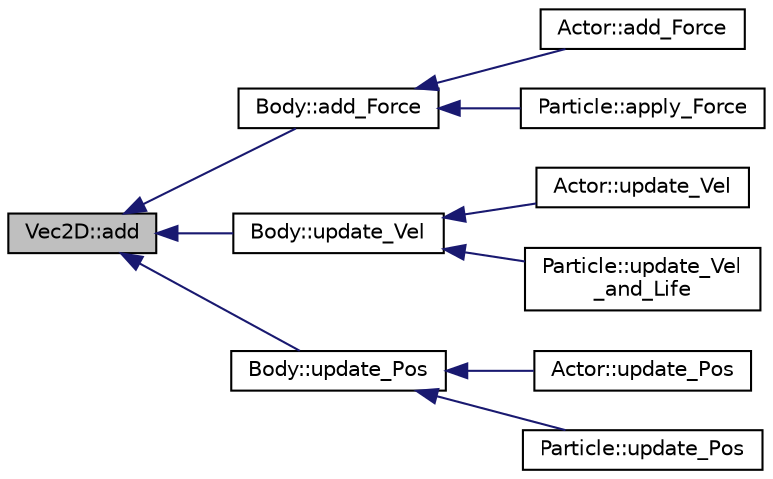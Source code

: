 digraph "Vec2D::add"
{
  edge [fontname="Helvetica",fontsize="10",labelfontname="Helvetica",labelfontsize="10"];
  node [fontname="Helvetica",fontsize="10",shape=record];
  rankdir="LR";
  Node1 [label="Vec2D::add",height=0.2,width=0.4,color="black", fillcolor="grey75", style="filled", fontcolor="black"];
  Node1 -> Node2 [dir="back",color="midnightblue",fontsize="10",style="solid",fontname="Helvetica"];
  Node2 [label="Body::add_Force",height=0.2,width=0.4,color="black", fillcolor="white", style="filled",URL="$namespace_body.html#af3ba929a43f9efd909bb113b39740a84"];
  Node2 -> Node3 [dir="back",color="midnightblue",fontsize="10",style="solid",fontname="Helvetica"];
  Node3 [label="Actor::add_Force",height=0.2,width=0.4,color="black", fillcolor="white", style="filled",URL="$namespace_actor.html#aa499e89c5134fa9a58be884101247d60"];
  Node2 -> Node4 [dir="back",color="midnightblue",fontsize="10",style="solid",fontname="Helvetica"];
  Node4 [label="Particle::apply_Force",height=0.2,width=0.4,color="black", fillcolor="white", style="filled",URL="$namespace_particle.html#a6798a62b449214a798708e7e05855933"];
  Node1 -> Node5 [dir="back",color="midnightblue",fontsize="10",style="solid",fontname="Helvetica"];
  Node5 [label="Body::update_Vel",height=0.2,width=0.4,color="black", fillcolor="white", style="filled",URL="$namespace_body.html#a93be1c44dee756c2e3f94603f526bed2"];
  Node5 -> Node6 [dir="back",color="midnightblue",fontsize="10",style="solid",fontname="Helvetica"];
  Node6 [label="Actor::update_Vel",height=0.2,width=0.4,color="black", fillcolor="white", style="filled",URL="$namespace_actor.html#a820206ab30a4a0fb3f37d78669598fdb"];
  Node5 -> Node7 [dir="back",color="midnightblue",fontsize="10",style="solid",fontname="Helvetica"];
  Node7 [label="Particle::update_Vel\l_and_Life",height=0.2,width=0.4,color="black", fillcolor="white", style="filled",URL="$namespace_particle.html#a2d4aa3c262a1ff4635de500febe51eff"];
  Node1 -> Node8 [dir="back",color="midnightblue",fontsize="10",style="solid",fontname="Helvetica"];
  Node8 [label="Body::update_Pos",height=0.2,width=0.4,color="black", fillcolor="white", style="filled",URL="$namespace_body.html#a021a17c895acfea05e10a1fdb2c20b51"];
  Node8 -> Node9 [dir="back",color="midnightblue",fontsize="10",style="solid",fontname="Helvetica"];
  Node9 [label="Actor::update_Pos",height=0.2,width=0.4,color="black", fillcolor="white", style="filled",URL="$namespace_actor.html#af6f7f45737ca4f6e33584d352d0e542c"];
  Node8 -> Node10 [dir="back",color="midnightblue",fontsize="10",style="solid",fontname="Helvetica"];
  Node10 [label="Particle::update_Pos",height=0.2,width=0.4,color="black", fillcolor="white", style="filled",URL="$namespace_particle.html#adb11ca202f3946f0bd5def1590db3e49"];
}
